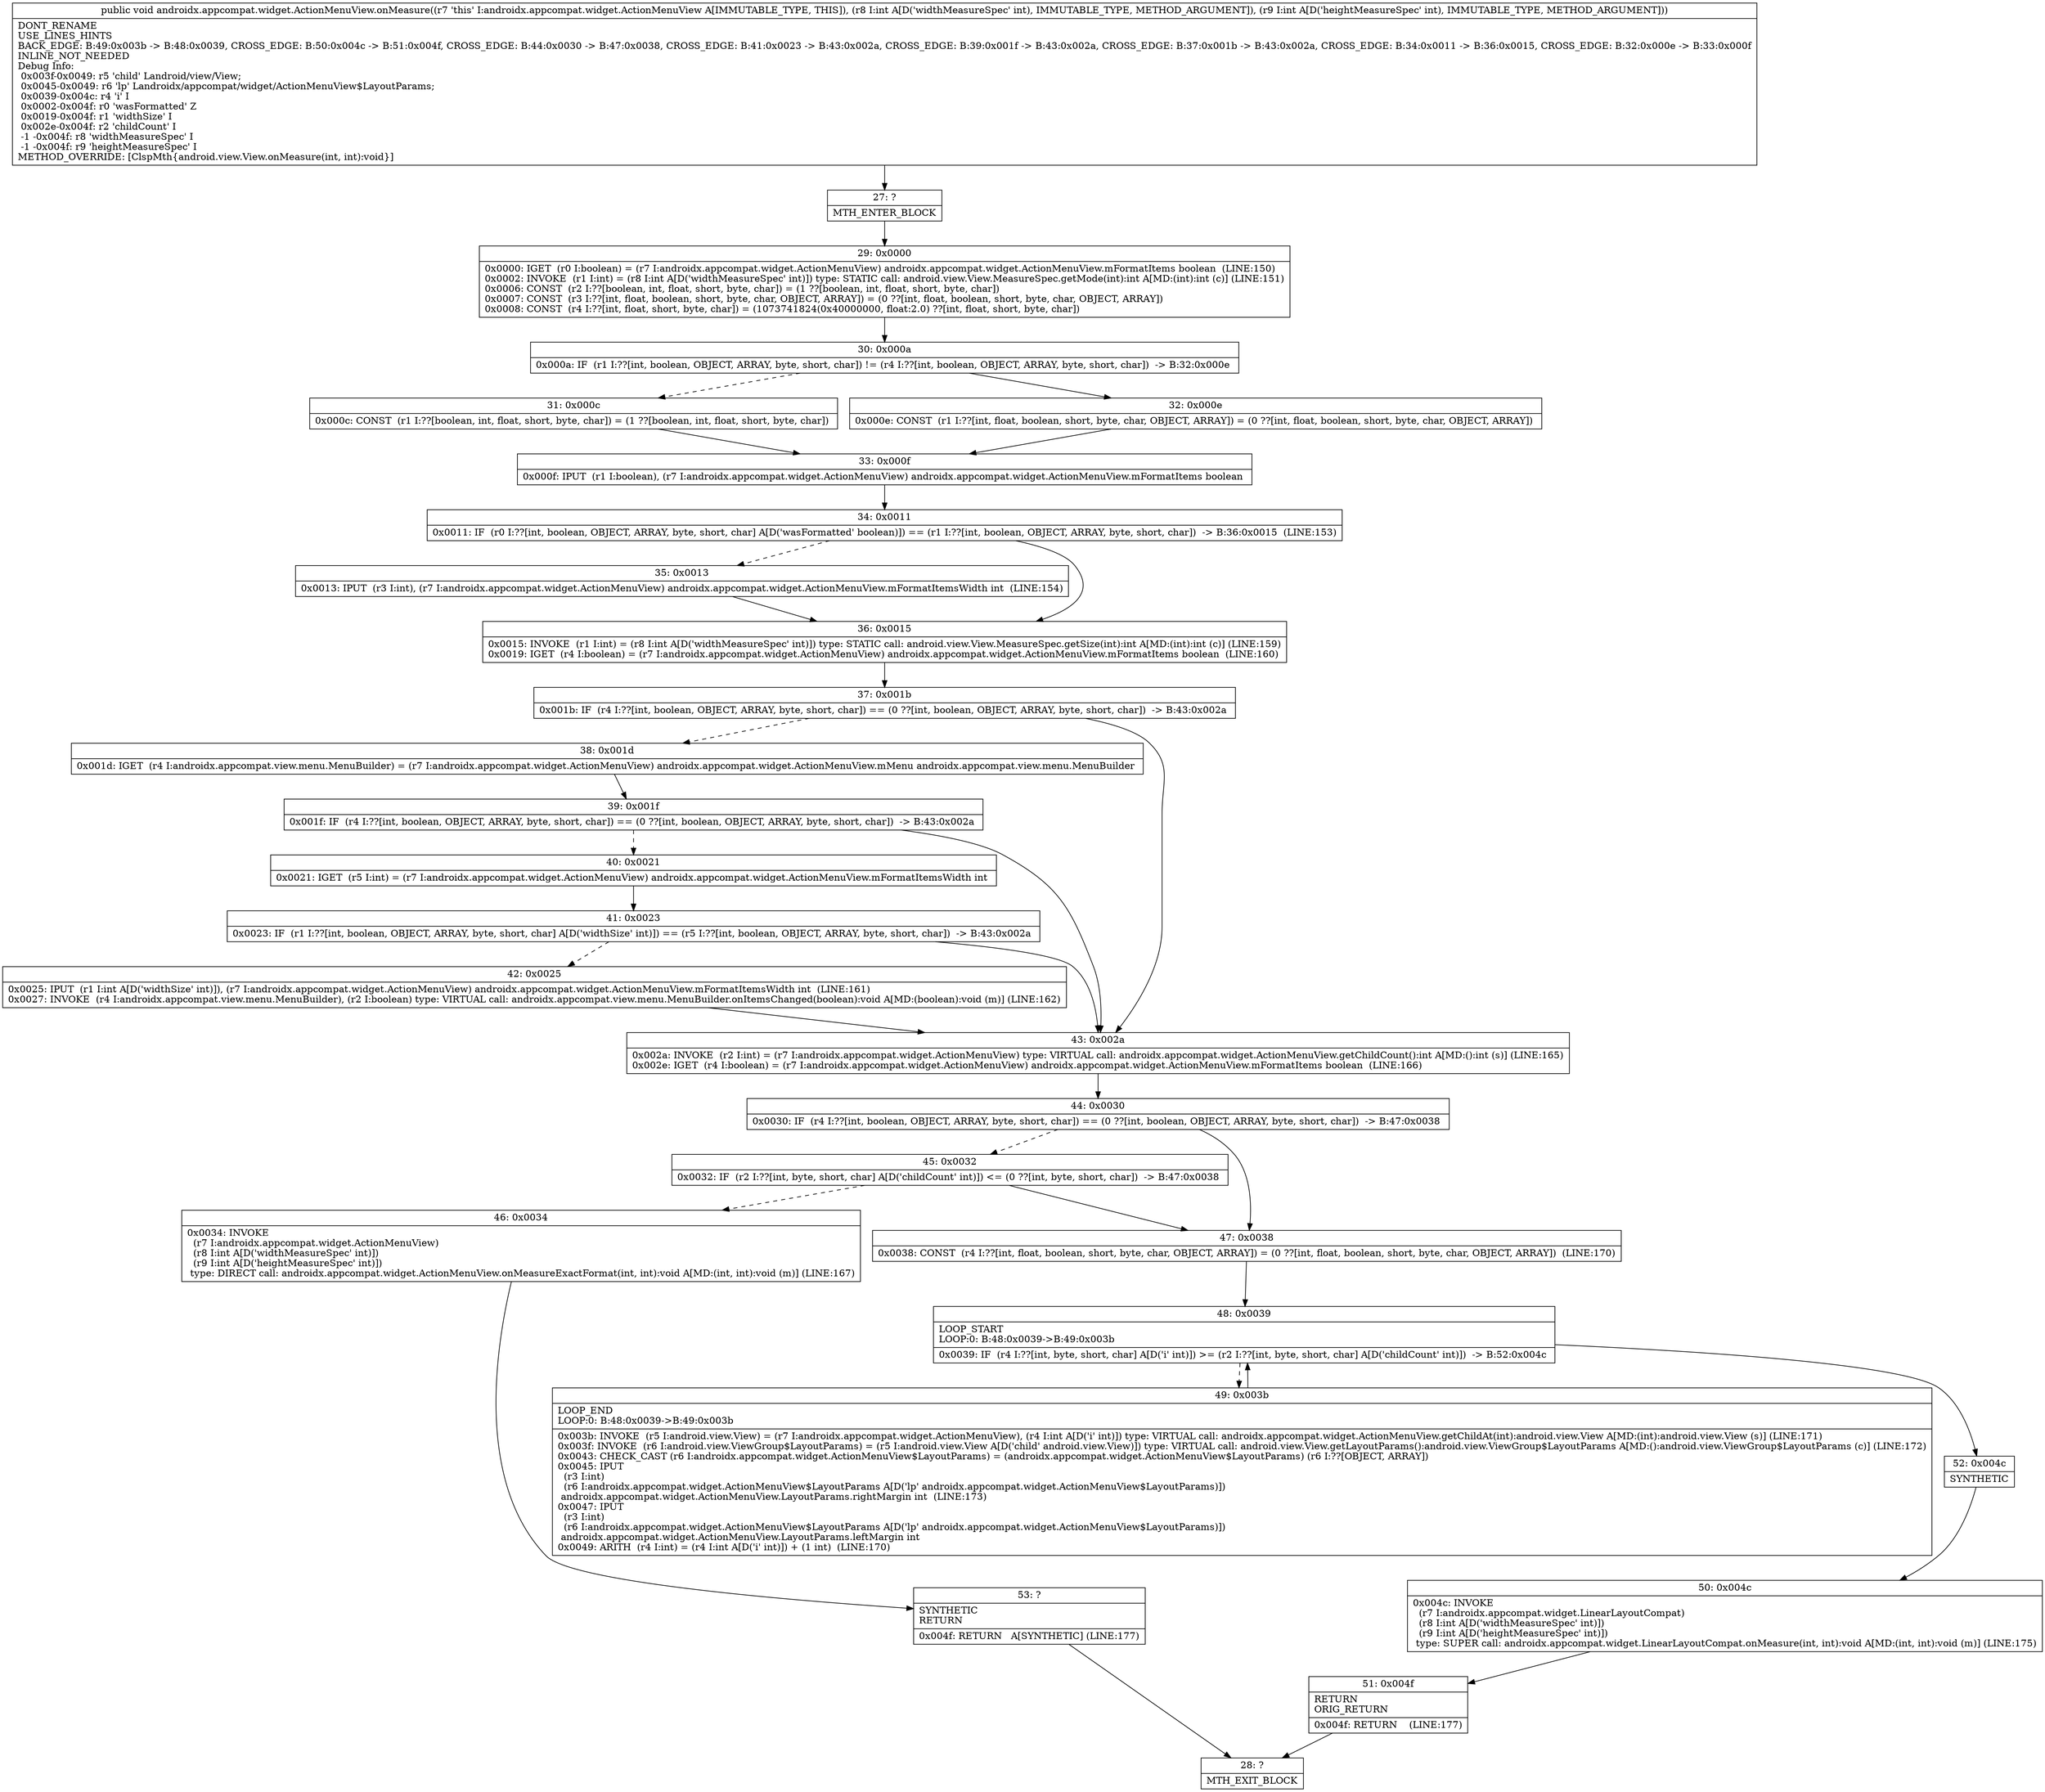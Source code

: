digraph "CFG forandroidx.appcompat.widget.ActionMenuView.onMeasure(II)V" {
Node_27 [shape=record,label="{27\:\ ?|MTH_ENTER_BLOCK\l}"];
Node_29 [shape=record,label="{29\:\ 0x0000|0x0000: IGET  (r0 I:boolean) = (r7 I:androidx.appcompat.widget.ActionMenuView) androidx.appcompat.widget.ActionMenuView.mFormatItems boolean  (LINE:150)\l0x0002: INVOKE  (r1 I:int) = (r8 I:int A[D('widthMeasureSpec' int)]) type: STATIC call: android.view.View.MeasureSpec.getMode(int):int A[MD:(int):int (c)] (LINE:151)\l0x0006: CONST  (r2 I:??[boolean, int, float, short, byte, char]) = (1 ??[boolean, int, float, short, byte, char]) \l0x0007: CONST  (r3 I:??[int, float, boolean, short, byte, char, OBJECT, ARRAY]) = (0 ??[int, float, boolean, short, byte, char, OBJECT, ARRAY]) \l0x0008: CONST  (r4 I:??[int, float, short, byte, char]) = (1073741824(0x40000000, float:2.0) ??[int, float, short, byte, char]) \l}"];
Node_30 [shape=record,label="{30\:\ 0x000a|0x000a: IF  (r1 I:??[int, boolean, OBJECT, ARRAY, byte, short, char]) != (r4 I:??[int, boolean, OBJECT, ARRAY, byte, short, char])  \-\> B:32:0x000e \l}"];
Node_31 [shape=record,label="{31\:\ 0x000c|0x000c: CONST  (r1 I:??[boolean, int, float, short, byte, char]) = (1 ??[boolean, int, float, short, byte, char]) \l}"];
Node_33 [shape=record,label="{33\:\ 0x000f|0x000f: IPUT  (r1 I:boolean), (r7 I:androidx.appcompat.widget.ActionMenuView) androidx.appcompat.widget.ActionMenuView.mFormatItems boolean \l}"];
Node_34 [shape=record,label="{34\:\ 0x0011|0x0011: IF  (r0 I:??[int, boolean, OBJECT, ARRAY, byte, short, char] A[D('wasFormatted' boolean)]) == (r1 I:??[int, boolean, OBJECT, ARRAY, byte, short, char])  \-\> B:36:0x0015  (LINE:153)\l}"];
Node_35 [shape=record,label="{35\:\ 0x0013|0x0013: IPUT  (r3 I:int), (r7 I:androidx.appcompat.widget.ActionMenuView) androidx.appcompat.widget.ActionMenuView.mFormatItemsWidth int  (LINE:154)\l}"];
Node_36 [shape=record,label="{36\:\ 0x0015|0x0015: INVOKE  (r1 I:int) = (r8 I:int A[D('widthMeasureSpec' int)]) type: STATIC call: android.view.View.MeasureSpec.getSize(int):int A[MD:(int):int (c)] (LINE:159)\l0x0019: IGET  (r4 I:boolean) = (r7 I:androidx.appcompat.widget.ActionMenuView) androidx.appcompat.widget.ActionMenuView.mFormatItems boolean  (LINE:160)\l}"];
Node_37 [shape=record,label="{37\:\ 0x001b|0x001b: IF  (r4 I:??[int, boolean, OBJECT, ARRAY, byte, short, char]) == (0 ??[int, boolean, OBJECT, ARRAY, byte, short, char])  \-\> B:43:0x002a \l}"];
Node_38 [shape=record,label="{38\:\ 0x001d|0x001d: IGET  (r4 I:androidx.appcompat.view.menu.MenuBuilder) = (r7 I:androidx.appcompat.widget.ActionMenuView) androidx.appcompat.widget.ActionMenuView.mMenu androidx.appcompat.view.menu.MenuBuilder \l}"];
Node_39 [shape=record,label="{39\:\ 0x001f|0x001f: IF  (r4 I:??[int, boolean, OBJECT, ARRAY, byte, short, char]) == (0 ??[int, boolean, OBJECT, ARRAY, byte, short, char])  \-\> B:43:0x002a \l}"];
Node_40 [shape=record,label="{40\:\ 0x0021|0x0021: IGET  (r5 I:int) = (r7 I:androidx.appcompat.widget.ActionMenuView) androidx.appcompat.widget.ActionMenuView.mFormatItemsWidth int \l}"];
Node_41 [shape=record,label="{41\:\ 0x0023|0x0023: IF  (r1 I:??[int, boolean, OBJECT, ARRAY, byte, short, char] A[D('widthSize' int)]) == (r5 I:??[int, boolean, OBJECT, ARRAY, byte, short, char])  \-\> B:43:0x002a \l}"];
Node_42 [shape=record,label="{42\:\ 0x0025|0x0025: IPUT  (r1 I:int A[D('widthSize' int)]), (r7 I:androidx.appcompat.widget.ActionMenuView) androidx.appcompat.widget.ActionMenuView.mFormatItemsWidth int  (LINE:161)\l0x0027: INVOKE  (r4 I:androidx.appcompat.view.menu.MenuBuilder), (r2 I:boolean) type: VIRTUAL call: androidx.appcompat.view.menu.MenuBuilder.onItemsChanged(boolean):void A[MD:(boolean):void (m)] (LINE:162)\l}"];
Node_43 [shape=record,label="{43\:\ 0x002a|0x002a: INVOKE  (r2 I:int) = (r7 I:androidx.appcompat.widget.ActionMenuView) type: VIRTUAL call: androidx.appcompat.widget.ActionMenuView.getChildCount():int A[MD:():int (s)] (LINE:165)\l0x002e: IGET  (r4 I:boolean) = (r7 I:androidx.appcompat.widget.ActionMenuView) androidx.appcompat.widget.ActionMenuView.mFormatItems boolean  (LINE:166)\l}"];
Node_44 [shape=record,label="{44\:\ 0x0030|0x0030: IF  (r4 I:??[int, boolean, OBJECT, ARRAY, byte, short, char]) == (0 ??[int, boolean, OBJECT, ARRAY, byte, short, char])  \-\> B:47:0x0038 \l}"];
Node_45 [shape=record,label="{45\:\ 0x0032|0x0032: IF  (r2 I:??[int, byte, short, char] A[D('childCount' int)]) \<= (0 ??[int, byte, short, char])  \-\> B:47:0x0038 \l}"];
Node_46 [shape=record,label="{46\:\ 0x0034|0x0034: INVOKE  \l  (r7 I:androidx.appcompat.widget.ActionMenuView)\l  (r8 I:int A[D('widthMeasureSpec' int)])\l  (r9 I:int A[D('heightMeasureSpec' int)])\l type: DIRECT call: androidx.appcompat.widget.ActionMenuView.onMeasureExactFormat(int, int):void A[MD:(int, int):void (m)] (LINE:167)\l}"];
Node_53 [shape=record,label="{53\:\ ?|SYNTHETIC\lRETURN\l|0x004f: RETURN   A[SYNTHETIC] (LINE:177)\l}"];
Node_28 [shape=record,label="{28\:\ ?|MTH_EXIT_BLOCK\l}"];
Node_47 [shape=record,label="{47\:\ 0x0038|0x0038: CONST  (r4 I:??[int, float, boolean, short, byte, char, OBJECT, ARRAY]) = (0 ??[int, float, boolean, short, byte, char, OBJECT, ARRAY])  (LINE:170)\l}"];
Node_48 [shape=record,label="{48\:\ 0x0039|LOOP_START\lLOOP:0: B:48:0x0039\-\>B:49:0x003b\l|0x0039: IF  (r4 I:??[int, byte, short, char] A[D('i' int)]) \>= (r2 I:??[int, byte, short, char] A[D('childCount' int)])  \-\> B:52:0x004c \l}"];
Node_49 [shape=record,label="{49\:\ 0x003b|LOOP_END\lLOOP:0: B:48:0x0039\-\>B:49:0x003b\l|0x003b: INVOKE  (r5 I:android.view.View) = (r7 I:androidx.appcompat.widget.ActionMenuView), (r4 I:int A[D('i' int)]) type: VIRTUAL call: androidx.appcompat.widget.ActionMenuView.getChildAt(int):android.view.View A[MD:(int):android.view.View (s)] (LINE:171)\l0x003f: INVOKE  (r6 I:android.view.ViewGroup$LayoutParams) = (r5 I:android.view.View A[D('child' android.view.View)]) type: VIRTUAL call: android.view.View.getLayoutParams():android.view.ViewGroup$LayoutParams A[MD:():android.view.ViewGroup$LayoutParams (c)] (LINE:172)\l0x0043: CHECK_CAST (r6 I:androidx.appcompat.widget.ActionMenuView$LayoutParams) = (androidx.appcompat.widget.ActionMenuView$LayoutParams) (r6 I:??[OBJECT, ARRAY]) \l0x0045: IPUT  \l  (r3 I:int)\l  (r6 I:androidx.appcompat.widget.ActionMenuView$LayoutParams A[D('lp' androidx.appcompat.widget.ActionMenuView$LayoutParams)])\l androidx.appcompat.widget.ActionMenuView.LayoutParams.rightMargin int  (LINE:173)\l0x0047: IPUT  \l  (r3 I:int)\l  (r6 I:androidx.appcompat.widget.ActionMenuView$LayoutParams A[D('lp' androidx.appcompat.widget.ActionMenuView$LayoutParams)])\l androidx.appcompat.widget.ActionMenuView.LayoutParams.leftMargin int \l0x0049: ARITH  (r4 I:int) = (r4 I:int A[D('i' int)]) + (1 int)  (LINE:170)\l}"];
Node_52 [shape=record,label="{52\:\ 0x004c|SYNTHETIC\l}"];
Node_50 [shape=record,label="{50\:\ 0x004c|0x004c: INVOKE  \l  (r7 I:androidx.appcompat.widget.LinearLayoutCompat)\l  (r8 I:int A[D('widthMeasureSpec' int)])\l  (r9 I:int A[D('heightMeasureSpec' int)])\l type: SUPER call: androidx.appcompat.widget.LinearLayoutCompat.onMeasure(int, int):void A[MD:(int, int):void (m)] (LINE:175)\l}"];
Node_51 [shape=record,label="{51\:\ 0x004f|RETURN\lORIG_RETURN\l|0x004f: RETURN    (LINE:177)\l}"];
Node_32 [shape=record,label="{32\:\ 0x000e|0x000e: CONST  (r1 I:??[int, float, boolean, short, byte, char, OBJECT, ARRAY]) = (0 ??[int, float, boolean, short, byte, char, OBJECT, ARRAY]) \l}"];
MethodNode[shape=record,label="{public void androidx.appcompat.widget.ActionMenuView.onMeasure((r7 'this' I:androidx.appcompat.widget.ActionMenuView A[IMMUTABLE_TYPE, THIS]), (r8 I:int A[D('widthMeasureSpec' int), IMMUTABLE_TYPE, METHOD_ARGUMENT]), (r9 I:int A[D('heightMeasureSpec' int), IMMUTABLE_TYPE, METHOD_ARGUMENT]))  | DONT_RENAME\lUSE_LINES_HINTS\lBACK_EDGE: B:49:0x003b \-\> B:48:0x0039, CROSS_EDGE: B:50:0x004c \-\> B:51:0x004f, CROSS_EDGE: B:44:0x0030 \-\> B:47:0x0038, CROSS_EDGE: B:41:0x0023 \-\> B:43:0x002a, CROSS_EDGE: B:39:0x001f \-\> B:43:0x002a, CROSS_EDGE: B:37:0x001b \-\> B:43:0x002a, CROSS_EDGE: B:34:0x0011 \-\> B:36:0x0015, CROSS_EDGE: B:32:0x000e \-\> B:33:0x000f\lINLINE_NOT_NEEDED\lDebug Info:\l  0x003f\-0x0049: r5 'child' Landroid\/view\/View;\l  0x0045\-0x0049: r6 'lp' Landroidx\/appcompat\/widget\/ActionMenuView$LayoutParams;\l  0x0039\-0x004c: r4 'i' I\l  0x0002\-0x004f: r0 'wasFormatted' Z\l  0x0019\-0x004f: r1 'widthSize' I\l  0x002e\-0x004f: r2 'childCount' I\l  \-1 \-0x004f: r8 'widthMeasureSpec' I\l  \-1 \-0x004f: r9 'heightMeasureSpec' I\lMETHOD_OVERRIDE: [ClspMth\{android.view.View.onMeasure(int, int):void\}]\l}"];
MethodNode -> Node_27;Node_27 -> Node_29;
Node_29 -> Node_30;
Node_30 -> Node_31[style=dashed];
Node_30 -> Node_32;
Node_31 -> Node_33;
Node_33 -> Node_34;
Node_34 -> Node_35[style=dashed];
Node_34 -> Node_36;
Node_35 -> Node_36;
Node_36 -> Node_37;
Node_37 -> Node_38[style=dashed];
Node_37 -> Node_43;
Node_38 -> Node_39;
Node_39 -> Node_40[style=dashed];
Node_39 -> Node_43;
Node_40 -> Node_41;
Node_41 -> Node_42[style=dashed];
Node_41 -> Node_43;
Node_42 -> Node_43;
Node_43 -> Node_44;
Node_44 -> Node_45[style=dashed];
Node_44 -> Node_47;
Node_45 -> Node_46[style=dashed];
Node_45 -> Node_47;
Node_46 -> Node_53;
Node_53 -> Node_28;
Node_47 -> Node_48;
Node_48 -> Node_49[style=dashed];
Node_48 -> Node_52;
Node_49 -> Node_48;
Node_52 -> Node_50;
Node_50 -> Node_51;
Node_51 -> Node_28;
Node_32 -> Node_33;
}

